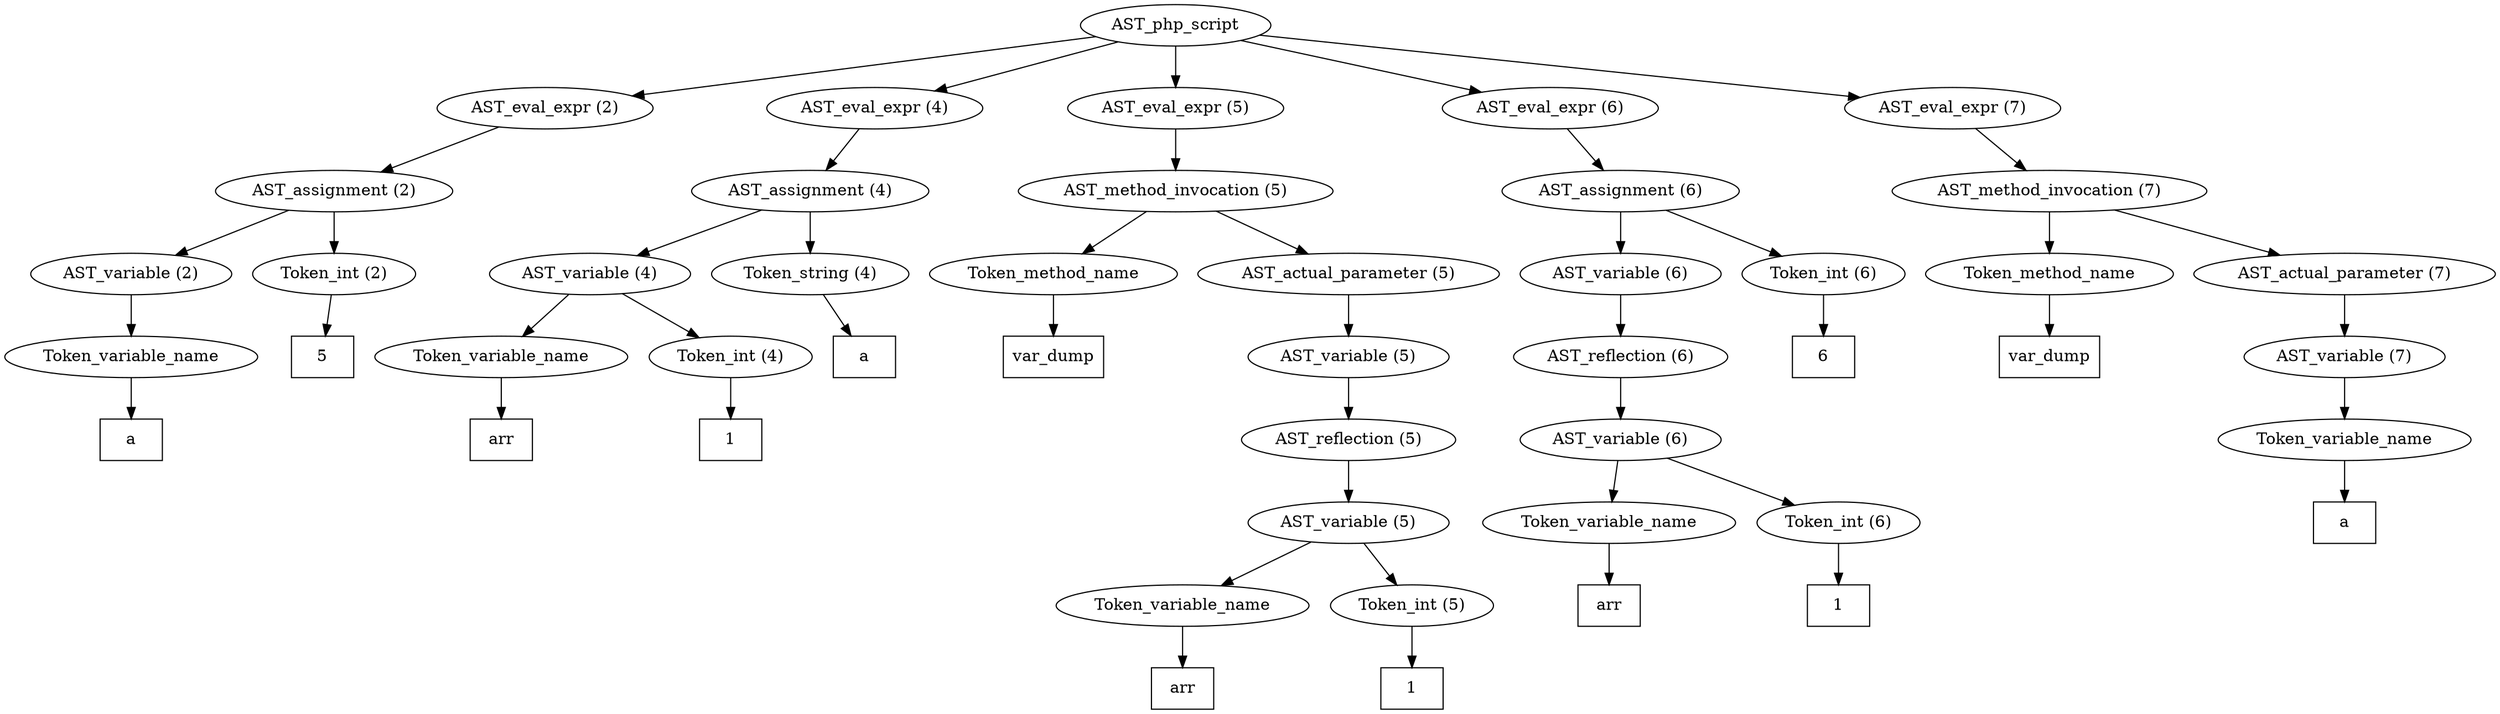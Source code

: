 /*
 * AST in dot format generated by phc -- the PHP compiler
 */

digraph AST {
node_0 [label="AST_php_script"];
node_1 [label="AST_eval_expr (2)"];
node_2 [label="AST_assignment (2)"];
node_3 [label="AST_variable (2)"];
node_4 [label="Token_variable_name"];
node_5 [label="a", shape=box]
node_4 -> node_5;
node_3 -> node_4;
node_6 [label="Token_int (2)"];
node_7 [label="5", shape=box]
node_6 -> node_7;
node_2 -> node_6;
node_2 -> node_3;
node_1 -> node_2;
node_8 [label="AST_eval_expr (4)"];
node_9 [label="AST_assignment (4)"];
node_10 [label="AST_variable (4)"];
node_11 [label="Token_variable_name"];
node_12 [label="arr", shape=box]
node_11 -> node_12;
node_13 [label="Token_int (4)"];
node_14 [label="1", shape=box]
node_13 -> node_14;
node_10 -> node_13;
node_10 -> node_11;
node_15 [label="Token_string (4)"];
node_16 [label="a", shape=box]
node_15 -> node_16;
node_9 -> node_15;
node_9 -> node_10;
node_8 -> node_9;
node_17 [label="AST_eval_expr (5)"];
node_18 [label="AST_method_invocation (5)"];
node_19 [label="Token_method_name"];
node_20 [label="var_dump", shape=box]
node_19 -> node_20;
node_21 [label="AST_actual_parameter (5)"];
node_22 [label="AST_variable (5)"];
node_23 [label="AST_reflection (5)"];
node_24 [label="AST_variable (5)"];
node_25 [label="Token_variable_name"];
node_26 [label="arr", shape=box]
node_25 -> node_26;
node_27 [label="Token_int (5)"];
node_28 [label="1", shape=box]
node_27 -> node_28;
node_24 -> node_27;
node_24 -> node_25;
node_23 -> node_24;
node_22 -> node_23;
node_21 -> node_22;
node_18 -> node_21;
node_18 -> node_19;
node_17 -> node_18;
node_29 [label="AST_eval_expr (6)"];
node_30 [label="AST_assignment (6)"];
node_31 [label="AST_variable (6)"];
node_32 [label="AST_reflection (6)"];
node_33 [label="AST_variable (6)"];
node_34 [label="Token_variable_name"];
node_35 [label="arr", shape=box]
node_34 -> node_35;
node_36 [label="Token_int (6)"];
node_37 [label="1", shape=box]
node_36 -> node_37;
node_33 -> node_36;
node_33 -> node_34;
node_32 -> node_33;
node_31 -> node_32;
node_38 [label="Token_int (6)"];
node_39 [label="6", shape=box]
node_38 -> node_39;
node_30 -> node_38;
node_30 -> node_31;
node_29 -> node_30;
node_40 [label="AST_eval_expr (7)"];
node_41 [label="AST_method_invocation (7)"];
node_42 [label="Token_method_name"];
node_43 [label="var_dump", shape=box]
node_42 -> node_43;
node_44 [label="AST_actual_parameter (7)"];
node_45 [label="AST_variable (7)"];
node_46 [label="Token_variable_name"];
node_47 [label="a", shape=box]
node_46 -> node_47;
node_45 -> node_46;
node_44 -> node_45;
node_41 -> node_44;
node_41 -> node_42;
node_40 -> node_41;
node_0 -> node_40;
node_0 -> node_29;
node_0 -> node_17;
node_0 -> node_8;
node_0 -> node_1;
}
